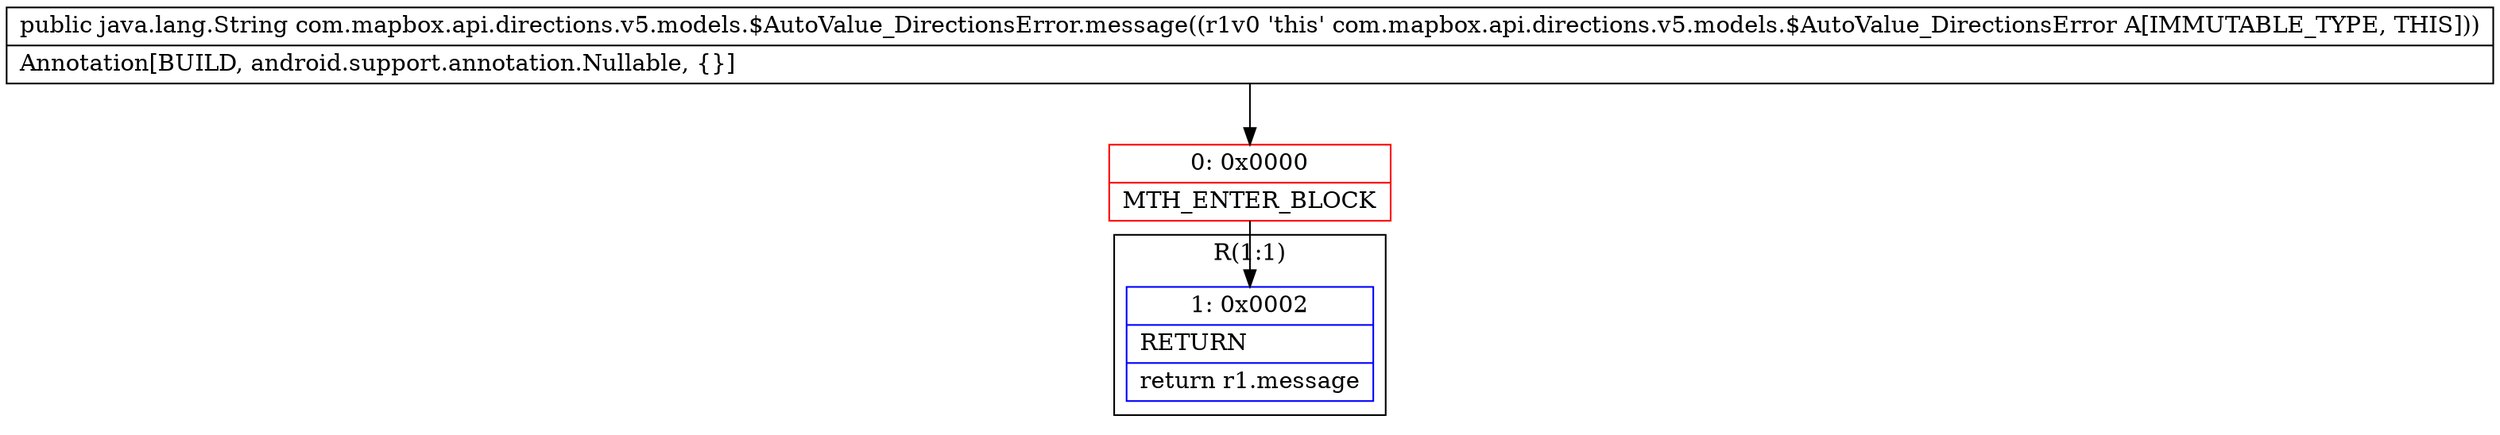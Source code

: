 digraph "CFG forcom.mapbox.api.directions.v5.models.$AutoValue_DirectionsError.message()Ljava\/lang\/String;" {
subgraph cluster_Region_1710112757 {
label = "R(1:1)";
node [shape=record,color=blue];
Node_1 [shape=record,label="{1\:\ 0x0002|RETURN\l|return r1.message\l}"];
}
Node_0 [shape=record,color=red,label="{0\:\ 0x0000|MTH_ENTER_BLOCK\l}"];
MethodNode[shape=record,label="{public java.lang.String com.mapbox.api.directions.v5.models.$AutoValue_DirectionsError.message((r1v0 'this' com.mapbox.api.directions.v5.models.$AutoValue_DirectionsError A[IMMUTABLE_TYPE, THIS]))  | Annotation[BUILD, android.support.annotation.Nullable, \{\}]\l}"];
MethodNode -> Node_0;
Node_0 -> Node_1;
}

